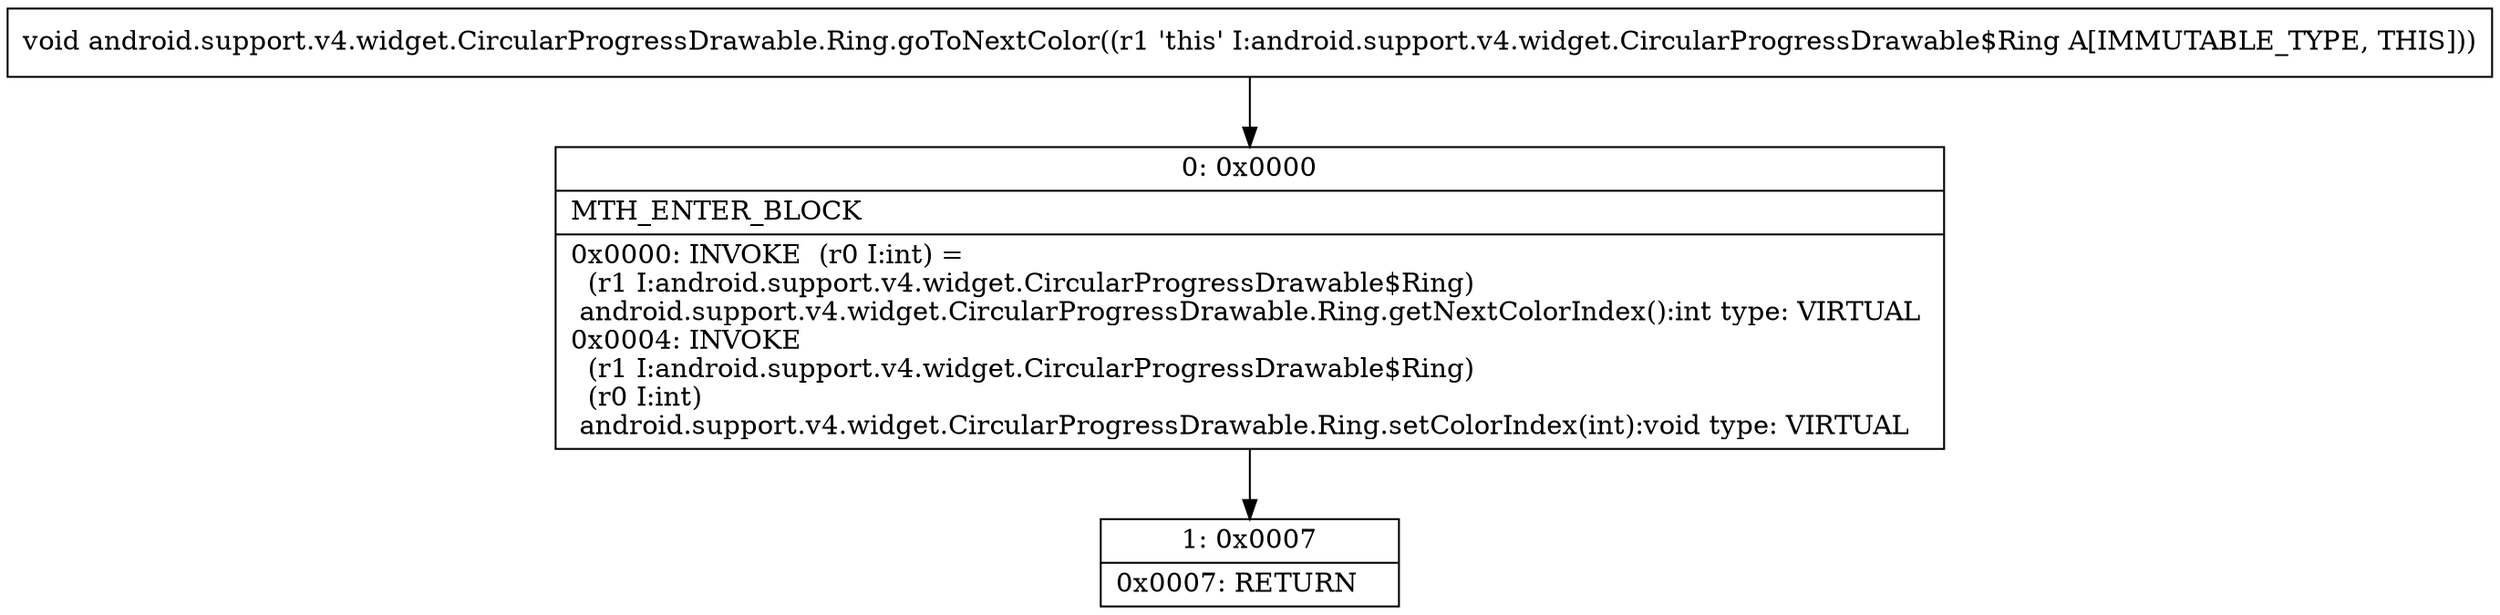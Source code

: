 digraph "CFG forandroid.support.v4.widget.CircularProgressDrawable.Ring.goToNextColor()V" {
Node_0 [shape=record,label="{0\:\ 0x0000|MTH_ENTER_BLOCK\l|0x0000: INVOKE  (r0 I:int) = \l  (r1 I:android.support.v4.widget.CircularProgressDrawable$Ring)\l android.support.v4.widget.CircularProgressDrawable.Ring.getNextColorIndex():int type: VIRTUAL \l0x0004: INVOKE  \l  (r1 I:android.support.v4.widget.CircularProgressDrawable$Ring)\l  (r0 I:int)\l android.support.v4.widget.CircularProgressDrawable.Ring.setColorIndex(int):void type: VIRTUAL \l}"];
Node_1 [shape=record,label="{1\:\ 0x0007|0x0007: RETURN   \l}"];
MethodNode[shape=record,label="{void android.support.v4.widget.CircularProgressDrawable.Ring.goToNextColor((r1 'this' I:android.support.v4.widget.CircularProgressDrawable$Ring A[IMMUTABLE_TYPE, THIS])) }"];
MethodNode -> Node_0;
Node_0 -> Node_1;
}

